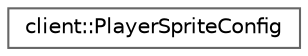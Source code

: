 digraph "Graphical Class Hierarchy"
{
 // LATEX_PDF_SIZE
  bgcolor="transparent";
  edge [fontname=Helvetica,fontsize=10,labelfontname=Helvetica,labelfontsize=10];
  node [fontname=Helvetica,fontsize=10,shape=box,height=0.2,width=0.4];
  rankdir="LR";
  Node0 [id="Node000000",label="client::PlayerSpriteConfig",height=0.2,width=0.4,color="grey40", fillcolor="white", style="filled",URL="$structclient_1_1_player_sprite_config.html",tooltip=" "];
}

